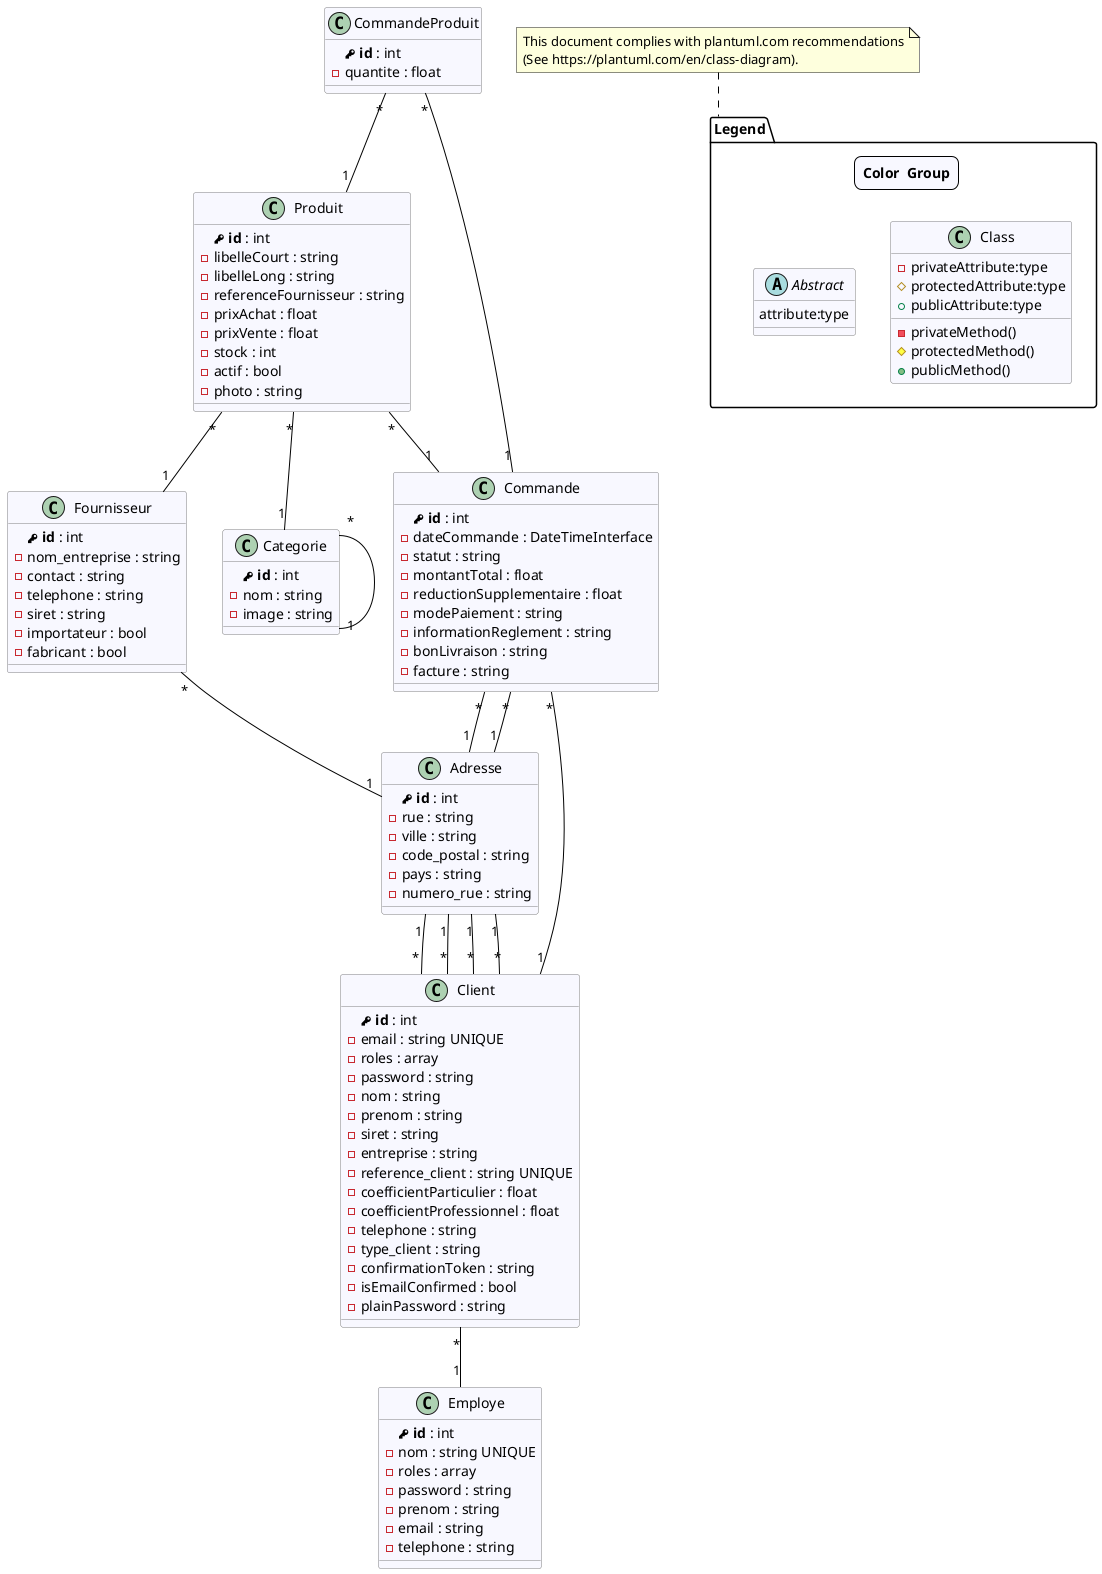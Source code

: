 @startuml

!define table(x) entity x << (T, white) >>
!define primary_key(x) <b><&key> x</b>
!define column(x) <&media-record> x

skinparam backgroundcolor White
skinparam class {
  BackgroundColor GhostWhite
  ArrowColor Black
  BorderColor Gray
}
skinparam shadowing false
skinparam legend {
  backgroundColor #GhostWhite
  entrySeparator #GhostWhite
}

class Produit {
  primary_key( id ) : int
  -libelleCourt : string 
  -libelleLong : string 
  -referenceFournisseur : string 
  -prixAchat : float 
  -prixVente : float 
  -stock : int 
  -actif : bool 
  -photo : string 
}

class Employe {
  primary_key( id ) : int
  -nom : string UNIQUE
  -roles : array 
  -password : string 
  -prenom : string 
  -email : string 
  -telephone : string 
}

class Fournisseur {
  primary_key( id ) : int
  -nom_entreprise : string 
  -contact : string 
  -telephone : string 
  -siret : string 
  -importateur : bool 
  -fabricant : bool 
}

class Adresse {
  primary_key( id ) : int
  -rue : string 
  -ville : string 
  -code_postal : string 
  -pays : string 
  -numero_rue : string 
}

class Categorie {
  primary_key( id ) : int
  -nom : string 
  -image : string 
}

class Client {
  primary_key( id ) : int
  -email : string UNIQUE
  -roles : array 
  -password : string 
  -nom : string 
  -prenom : string 
  -siret : string 
  -entreprise : string 
  -reference_client : string UNIQUE
  -coefficientParticulier : float 
  -coefficientProfessionnel : float 
  -telephone : string 
  -type_client : string 
  -confirmationToken : string 
  -isEmailConfirmed : bool 
  -plainPassword : string 
}

class CommandeProduit {
  primary_key( id ) : int
  -quantite : float 
}

class Commande {
  primary_key( id ) : int
  -dateCommande : DateTimeInterface 
  -statut : string 
  -montantTotal : float 
  -reductionSupplementaire : float 
  -modePaiement : string 
  -informationReglement : string 
  -bonLivraison : string 
  -facture : string 
}

Produit "*" -- "1" Categorie
Produit "*" -- "1" Fournisseur
Produit "*" -- "1" Commande
Fournisseur "*" -- "1" Adresse
Adresse "1" -- "*" Client
Adresse "1" -- "*" Client
Categorie "*" -- "1" Categorie
Client "*" -- "1" Adresse
Client "*" -- "1" Adresse
Client "*" -- "1" Employe
CommandeProduit "*" -- "1" Commande
CommandeProduit "*" -- "1" Produit
Commande "*" -- "1" Adresse
Commande "*" -- "1" Adresse
Commande "*" -- "1" Client

package Legend {
  legend
    <#GhostWhite,#GhostWhite>|= Color |= Group |
  end legend
  class Class {
    -privateAttribute:type
    #protectedAttribute:type
    +publicAttribute:type
    -privateMethod()
    #protectedMethod()
    +publicMethod()
  }

  abstract Abstract {
    attribute:type
  }
}

note top of Legend
  This document complies with plantuml.com recommendations
  (See https://plantuml.com/en/class-diagram).
end note

@enduml
